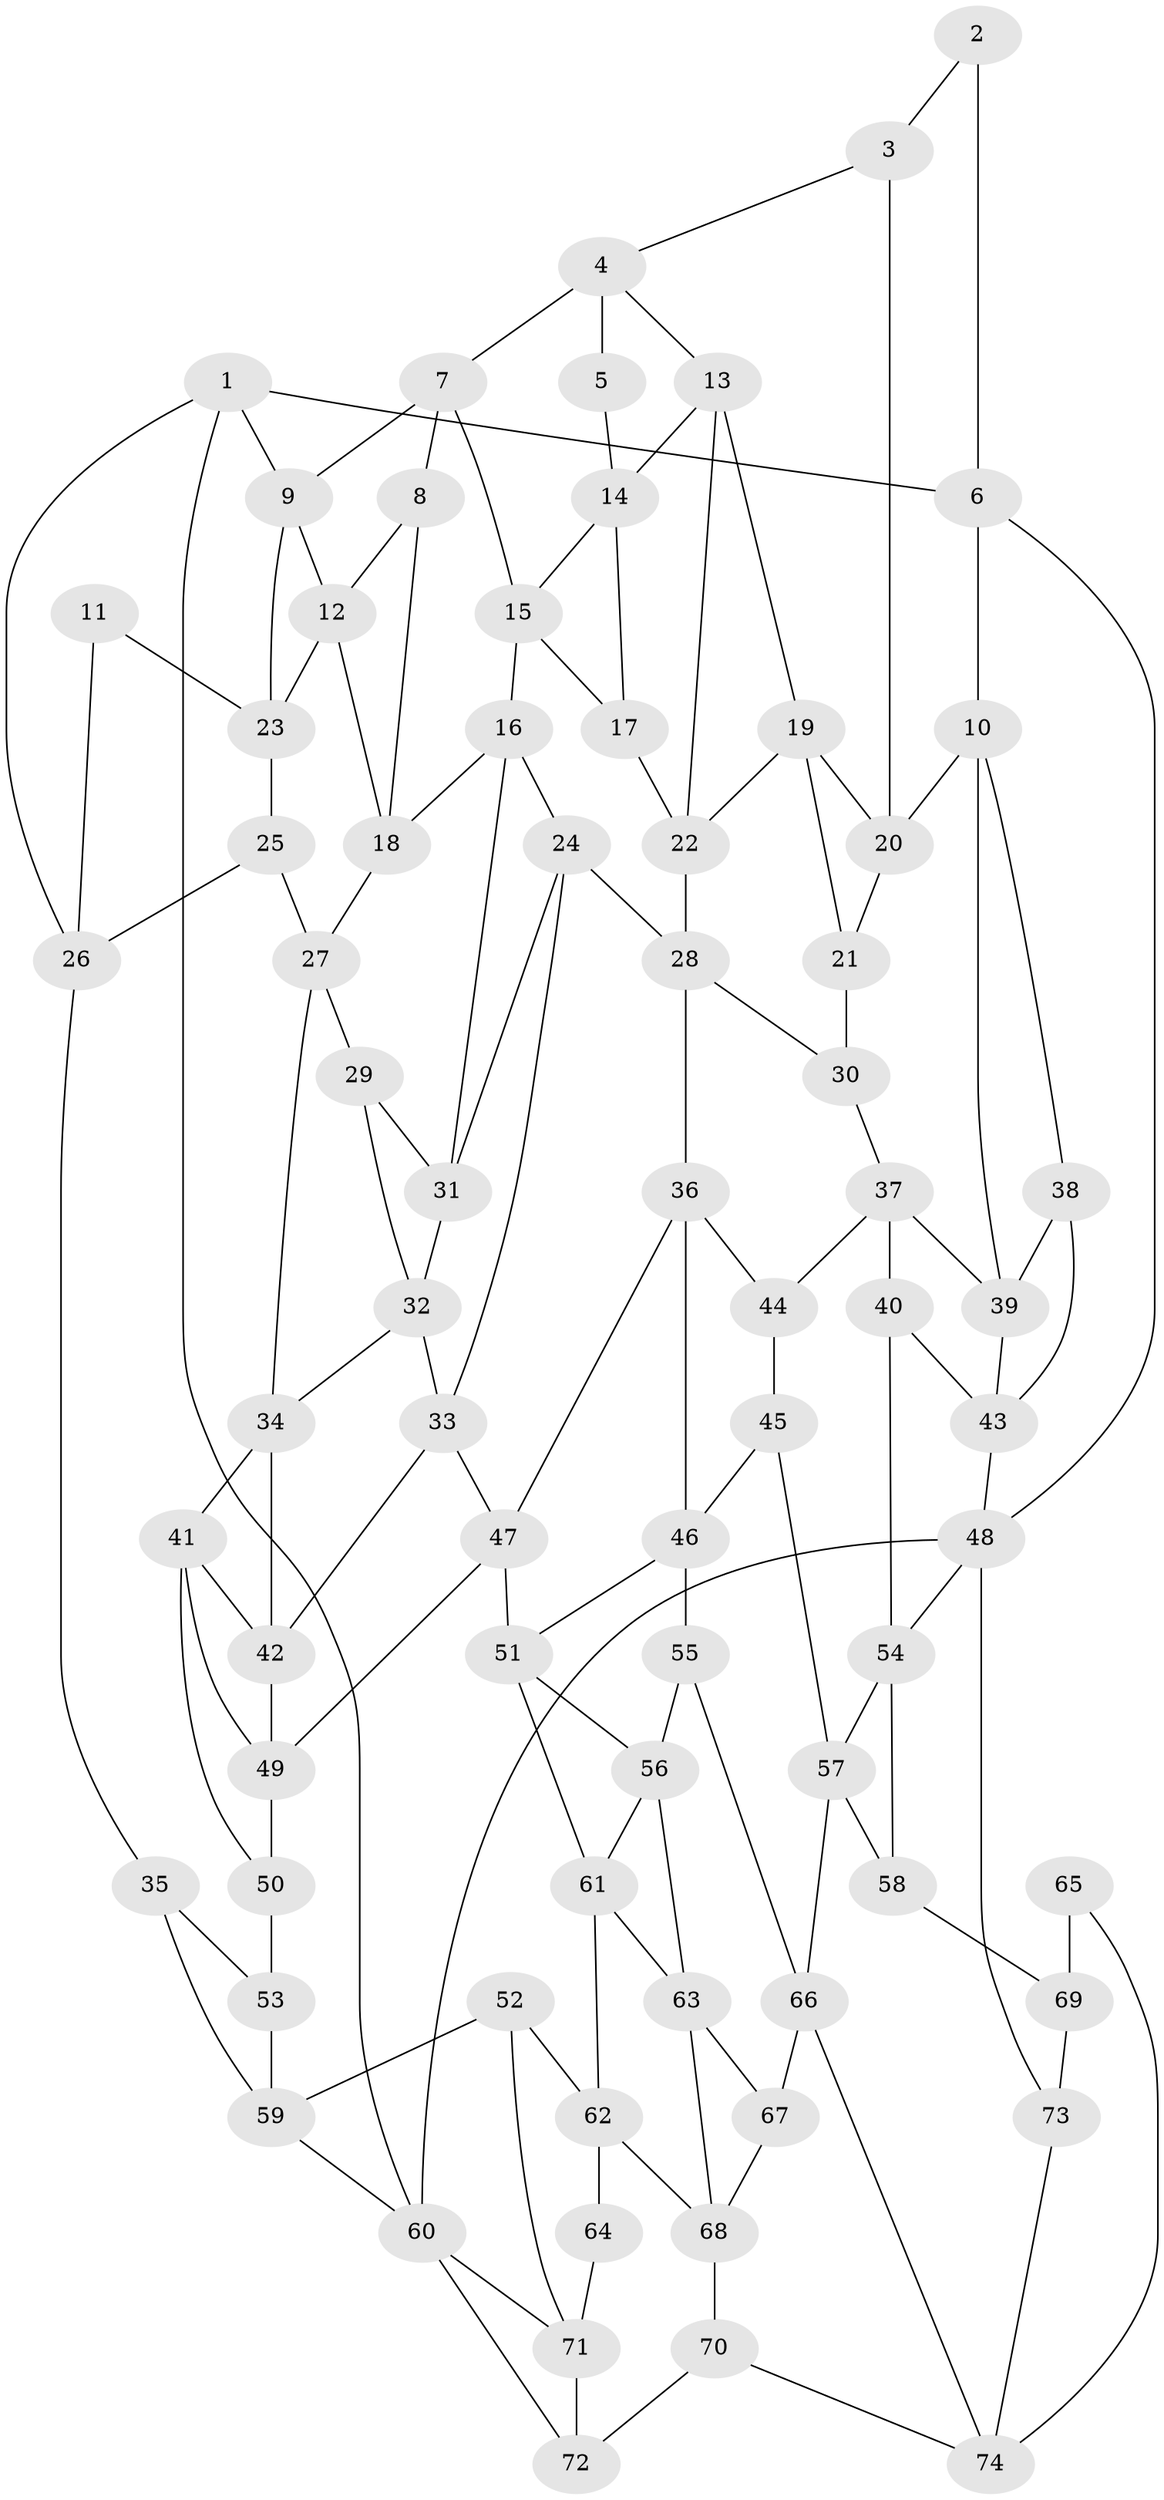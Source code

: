 // original degree distribution, {3: 0.02027027027027027, 6: 0.22297297297297297, 4: 0.22297297297297297, 5: 0.5337837837837838}
// Generated by graph-tools (version 1.1) at 2025/03/03/09/25 03:03:13]
// undirected, 74 vertices, 133 edges
graph export_dot {
graph [start="1"]
  node [color=gray90,style=filled];
  1;
  2;
  3;
  4;
  5;
  6;
  7;
  8;
  9;
  10;
  11;
  12;
  13;
  14;
  15;
  16;
  17;
  18;
  19;
  20;
  21;
  22;
  23;
  24;
  25;
  26;
  27;
  28;
  29;
  30;
  31;
  32;
  33;
  34;
  35;
  36;
  37;
  38;
  39;
  40;
  41;
  42;
  43;
  44;
  45;
  46;
  47;
  48;
  49;
  50;
  51;
  52;
  53;
  54;
  55;
  56;
  57;
  58;
  59;
  60;
  61;
  62;
  63;
  64;
  65;
  66;
  67;
  68;
  69;
  70;
  71;
  72;
  73;
  74;
  1 -- 6 [weight=1.0];
  1 -- 9 [weight=1.0];
  1 -- 26 [weight=1.0];
  1 -- 60 [weight=1.0];
  2 -- 3 [weight=1.0];
  2 -- 6 [weight=2.0];
  3 -- 4 [weight=1.0];
  3 -- 20 [weight=1.0];
  4 -- 5 [weight=2.0];
  4 -- 7 [weight=1.0];
  4 -- 13 [weight=1.0];
  5 -- 14 [weight=1.0];
  6 -- 10 [weight=1.0];
  6 -- 48 [weight=1.0];
  7 -- 8 [weight=1.0];
  7 -- 9 [weight=1.0];
  7 -- 15 [weight=1.0];
  8 -- 12 [weight=1.0];
  8 -- 18 [weight=1.0];
  9 -- 12 [weight=1.0];
  9 -- 23 [weight=1.0];
  10 -- 20 [weight=1.0];
  10 -- 38 [weight=1.0];
  10 -- 39 [weight=1.0];
  11 -- 23 [weight=2.0];
  11 -- 26 [weight=1.0];
  12 -- 18 [weight=1.0];
  12 -- 23 [weight=1.0];
  13 -- 14 [weight=1.0];
  13 -- 19 [weight=1.0];
  13 -- 22 [weight=1.0];
  14 -- 15 [weight=1.0];
  14 -- 17 [weight=1.0];
  15 -- 16 [weight=1.0];
  15 -- 17 [weight=1.0];
  16 -- 18 [weight=1.0];
  16 -- 24 [weight=1.0];
  16 -- 31 [weight=1.0];
  17 -- 22 [weight=1.0];
  18 -- 27 [weight=1.0];
  19 -- 20 [weight=1.0];
  19 -- 21 [weight=1.0];
  19 -- 22 [weight=1.0];
  20 -- 21 [weight=1.0];
  21 -- 30 [weight=1.0];
  22 -- 28 [weight=1.0];
  23 -- 25 [weight=2.0];
  24 -- 28 [weight=1.0];
  24 -- 31 [weight=1.0];
  24 -- 33 [weight=1.0];
  25 -- 26 [weight=1.0];
  25 -- 27 [weight=1.0];
  26 -- 35 [weight=1.0];
  27 -- 29 [weight=1.0];
  27 -- 34 [weight=1.0];
  28 -- 30 [weight=1.0];
  28 -- 36 [weight=1.0];
  29 -- 31 [weight=1.0];
  29 -- 32 [weight=1.0];
  30 -- 37 [weight=1.0];
  31 -- 32 [weight=1.0];
  32 -- 33 [weight=1.0];
  32 -- 34 [weight=1.0];
  33 -- 42 [weight=1.0];
  33 -- 47 [weight=1.0];
  34 -- 41 [weight=1.0];
  34 -- 42 [weight=1.0];
  35 -- 53 [weight=1.0];
  35 -- 59 [weight=1.0];
  36 -- 44 [weight=1.0];
  36 -- 46 [weight=1.0];
  36 -- 47 [weight=1.0];
  37 -- 39 [weight=1.0];
  37 -- 40 [weight=1.0];
  37 -- 44 [weight=1.0];
  38 -- 39 [weight=1.0];
  38 -- 43 [weight=1.0];
  39 -- 43 [weight=1.0];
  40 -- 43 [weight=1.0];
  40 -- 54 [weight=1.0];
  41 -- 42 [weight=1.0];
  41 -- 49 [weight=1.0];
  41 -- 50 [weight=1.0];
  42 -- 49 [weight=1.0];
  43 -- 48 [weight=1.0];
  44 -- 45 [weight=1.0];
  45 -- 46 [weight=1.0];
  45 -- 57 [weight=1.0];
  46 -- 51 [weight=1.0];
  46 -- 55 [weight=1.0];
  47 -- 49 [weight=1.0];
  47 -- 51 [weight=1.0];
  48 -- 54 [weight=1.0];
  48 -- 60 [weight=1.0];
  48 -- 73 [weight=1.0];
  49 -- 50 [weight=1.0];
  50 -- 53 [weight=2.0];
  51 -- 56 [weight=1.0];
  51 -- 61 [weight=1.0];
  52 -- 59 [weight=1.0];
  52 -- 62 [weight=1.0];
  52 -- 71 [weight=1.0];
  53 -- 59 [weight=1.0];
  54 -- 57 [weight=1.0];
  54 -- 58 [weight=1.0];
  55 -- 56 [weight=1.0];
  55 -- 66 [weight=1.0];
  56 -- 61 [weight=1.0];
  56 -- 63 [weight=1.0];
  57 -- 58 [weight=1.0];
  57 -- 66 [weight=1.0];
  58 -- 69 [weight=2.0];
  59 -- 60 [weight=1.0];
  60 -- 71 [weight=1.0];
  60 -- 72 [weight=1.0];
  61 -- 62 [weight=1.0];
  61 -- 63 [weight=1.0];
  62 -- 64 [weight=1.0];
  62 -- 68 [weight=1.0];
  63 -- 67 [weight=1.0];
  63 -- 68 [weight=1.0];
  64 -- 71 [weight=2.0];
  65 -- 69 [weight=2.0];
  65 -- 74 [weight=1.0];
  66 -- 67 [weight=1.0];
  66 -- 74 [weight=1.0];
  67 -- 68 [weight=1.0];
  68 -- 70 [weight=1.0];
  69 -- 73 [weight=2.0];
  70 -- 72 [weight=1.0];
  70 -- 74 [weight=1.0];
  71 -- 72 [weight=2.0];
  73 -- 74 [weight=1.0];
}
